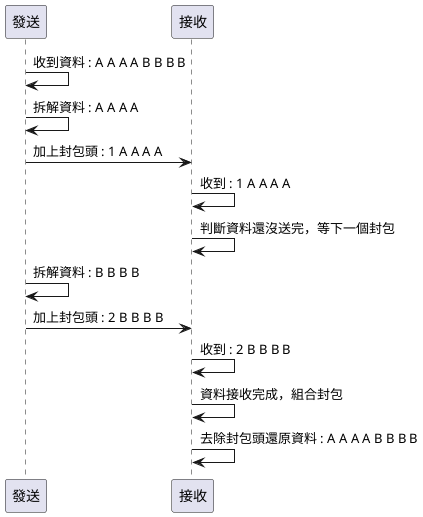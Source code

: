 @startuml
發送 -> 發送: 收到資料 : A A A A B B B B
發送 -> 發送: 拆解資料 : A A A A
發送 -> 接收: 加上封包頭 : 1 A A A A
接收 -> 接收: 收到 : 1 A A A A
接收 -> 接收: 判斷資料還沒送完，等下一個封包
發送 -> 發送: 拆解資料 : B B B B
發送 -> 接收: 加上封包頭 : 2 B B B B
接收 -> 接收: 收到 : 2 B B B B
接收 -> 接收: 資料接收完成，組合封包
接收 -> 接收: 去除封包頭還原資料 : A A A A B B B B
@enduml
